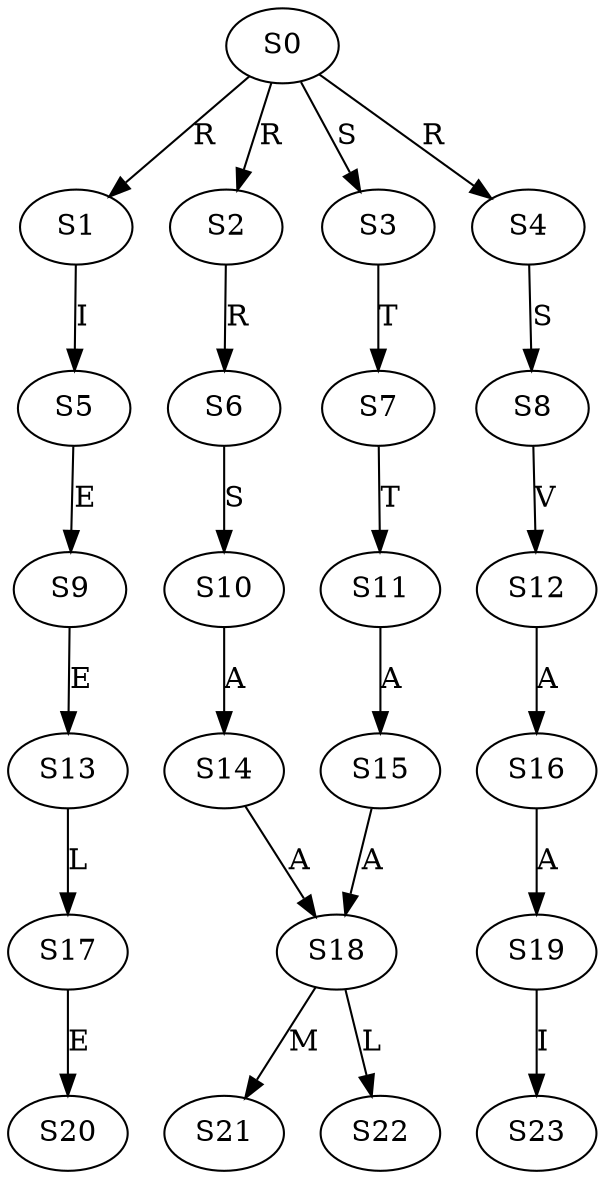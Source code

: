 strict digraph  {
	S0 -> S1 [ label = R ];
	S0 -> S2 [ label = R ];
	S0 -> S3 [ label = S ];
	S0 -> S4 [ label = R ];
	S1 -> S5 [ label = I ];
	S2 -> S6 [ label = R ];
	S3 -> S7 [ label = T ];
	S4 -> S8 [ label = S ];
	S5 -> S9 [ label = E ];
	S6 -> S10 [ label = S ];
	S7 -> S11 [ label = T ];
	S8 -> S12 [ label = V ];
	S9 -> S13 [ label = E ];
	S10 -> S14 [ label = A ];
	S11 -> S15 [ label = A ];
	S12 -> S16 [ label = A ];
	S13 -> S17 [ label = L ];
	S14 -> S18 [ label = A ];
	S15 -> S18 [ label = A ];
	S16 -> S19 [ label = A ];
	S17 -> S20 [ label = E ];
	S18 -> S21 [ label = M ];
	S18 -> S22 [ label = L ];
	S19 -> S23 [ label = I ];
}
